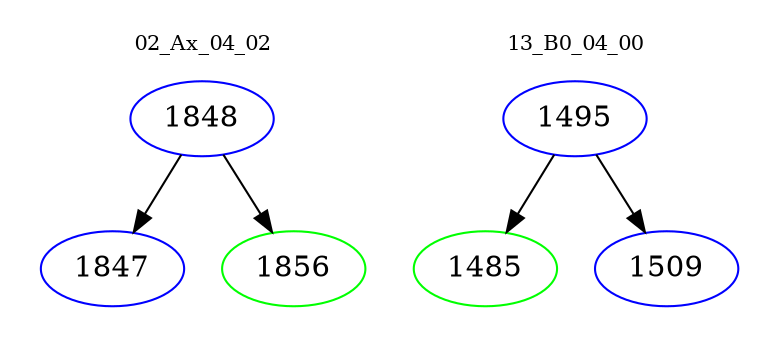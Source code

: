 digraph{
subgraph cluster_0 {
color = white
label = "02_Ax_04_02";
fontsize=10;
T0_1848 [label="1848", color="blue"]
T0_1848 -> T0_1847 [color="black"]
T0_1847 [label="1847", color="blue"]
T0_1848 -> T0_1856 [color="black"]
T0_1856 [label="1856", color="green"]
}
subgraph cluster_1 {
color = white
label = "13_B0_04_00";
fontsize=10;
T1_1495 [label="1495", color="blue"]
T1_1495 -> T1_1485 [color="black"]
T1_1485 [label="1485", color="green"]
T1_1495 -> T1_1509 [color="black"]
T1_1509 [label="1509", color="blue"]
}
}
